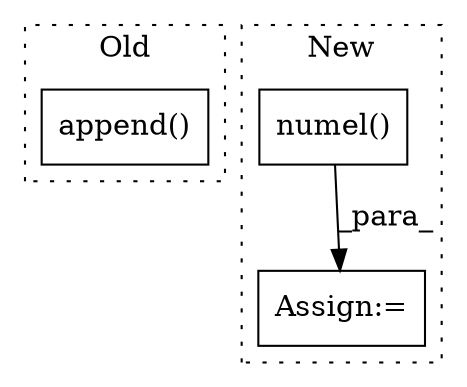 digraph G {
subgraph cluster0 {
1 [label="append()" a="75" s="1492,1559" l="11,1" shape="box"];
label = "Old";
style="dotted";
}
subgraph cluster1 {
2 [label="numel()" a="75" s="1547" l="12" shape="box"];
3 [label="Assign:=" a="68" s="1511" l="4" shape="box"];
label = "New";
style="dotted";
}
2 -> 3 [label="_para_"];
}